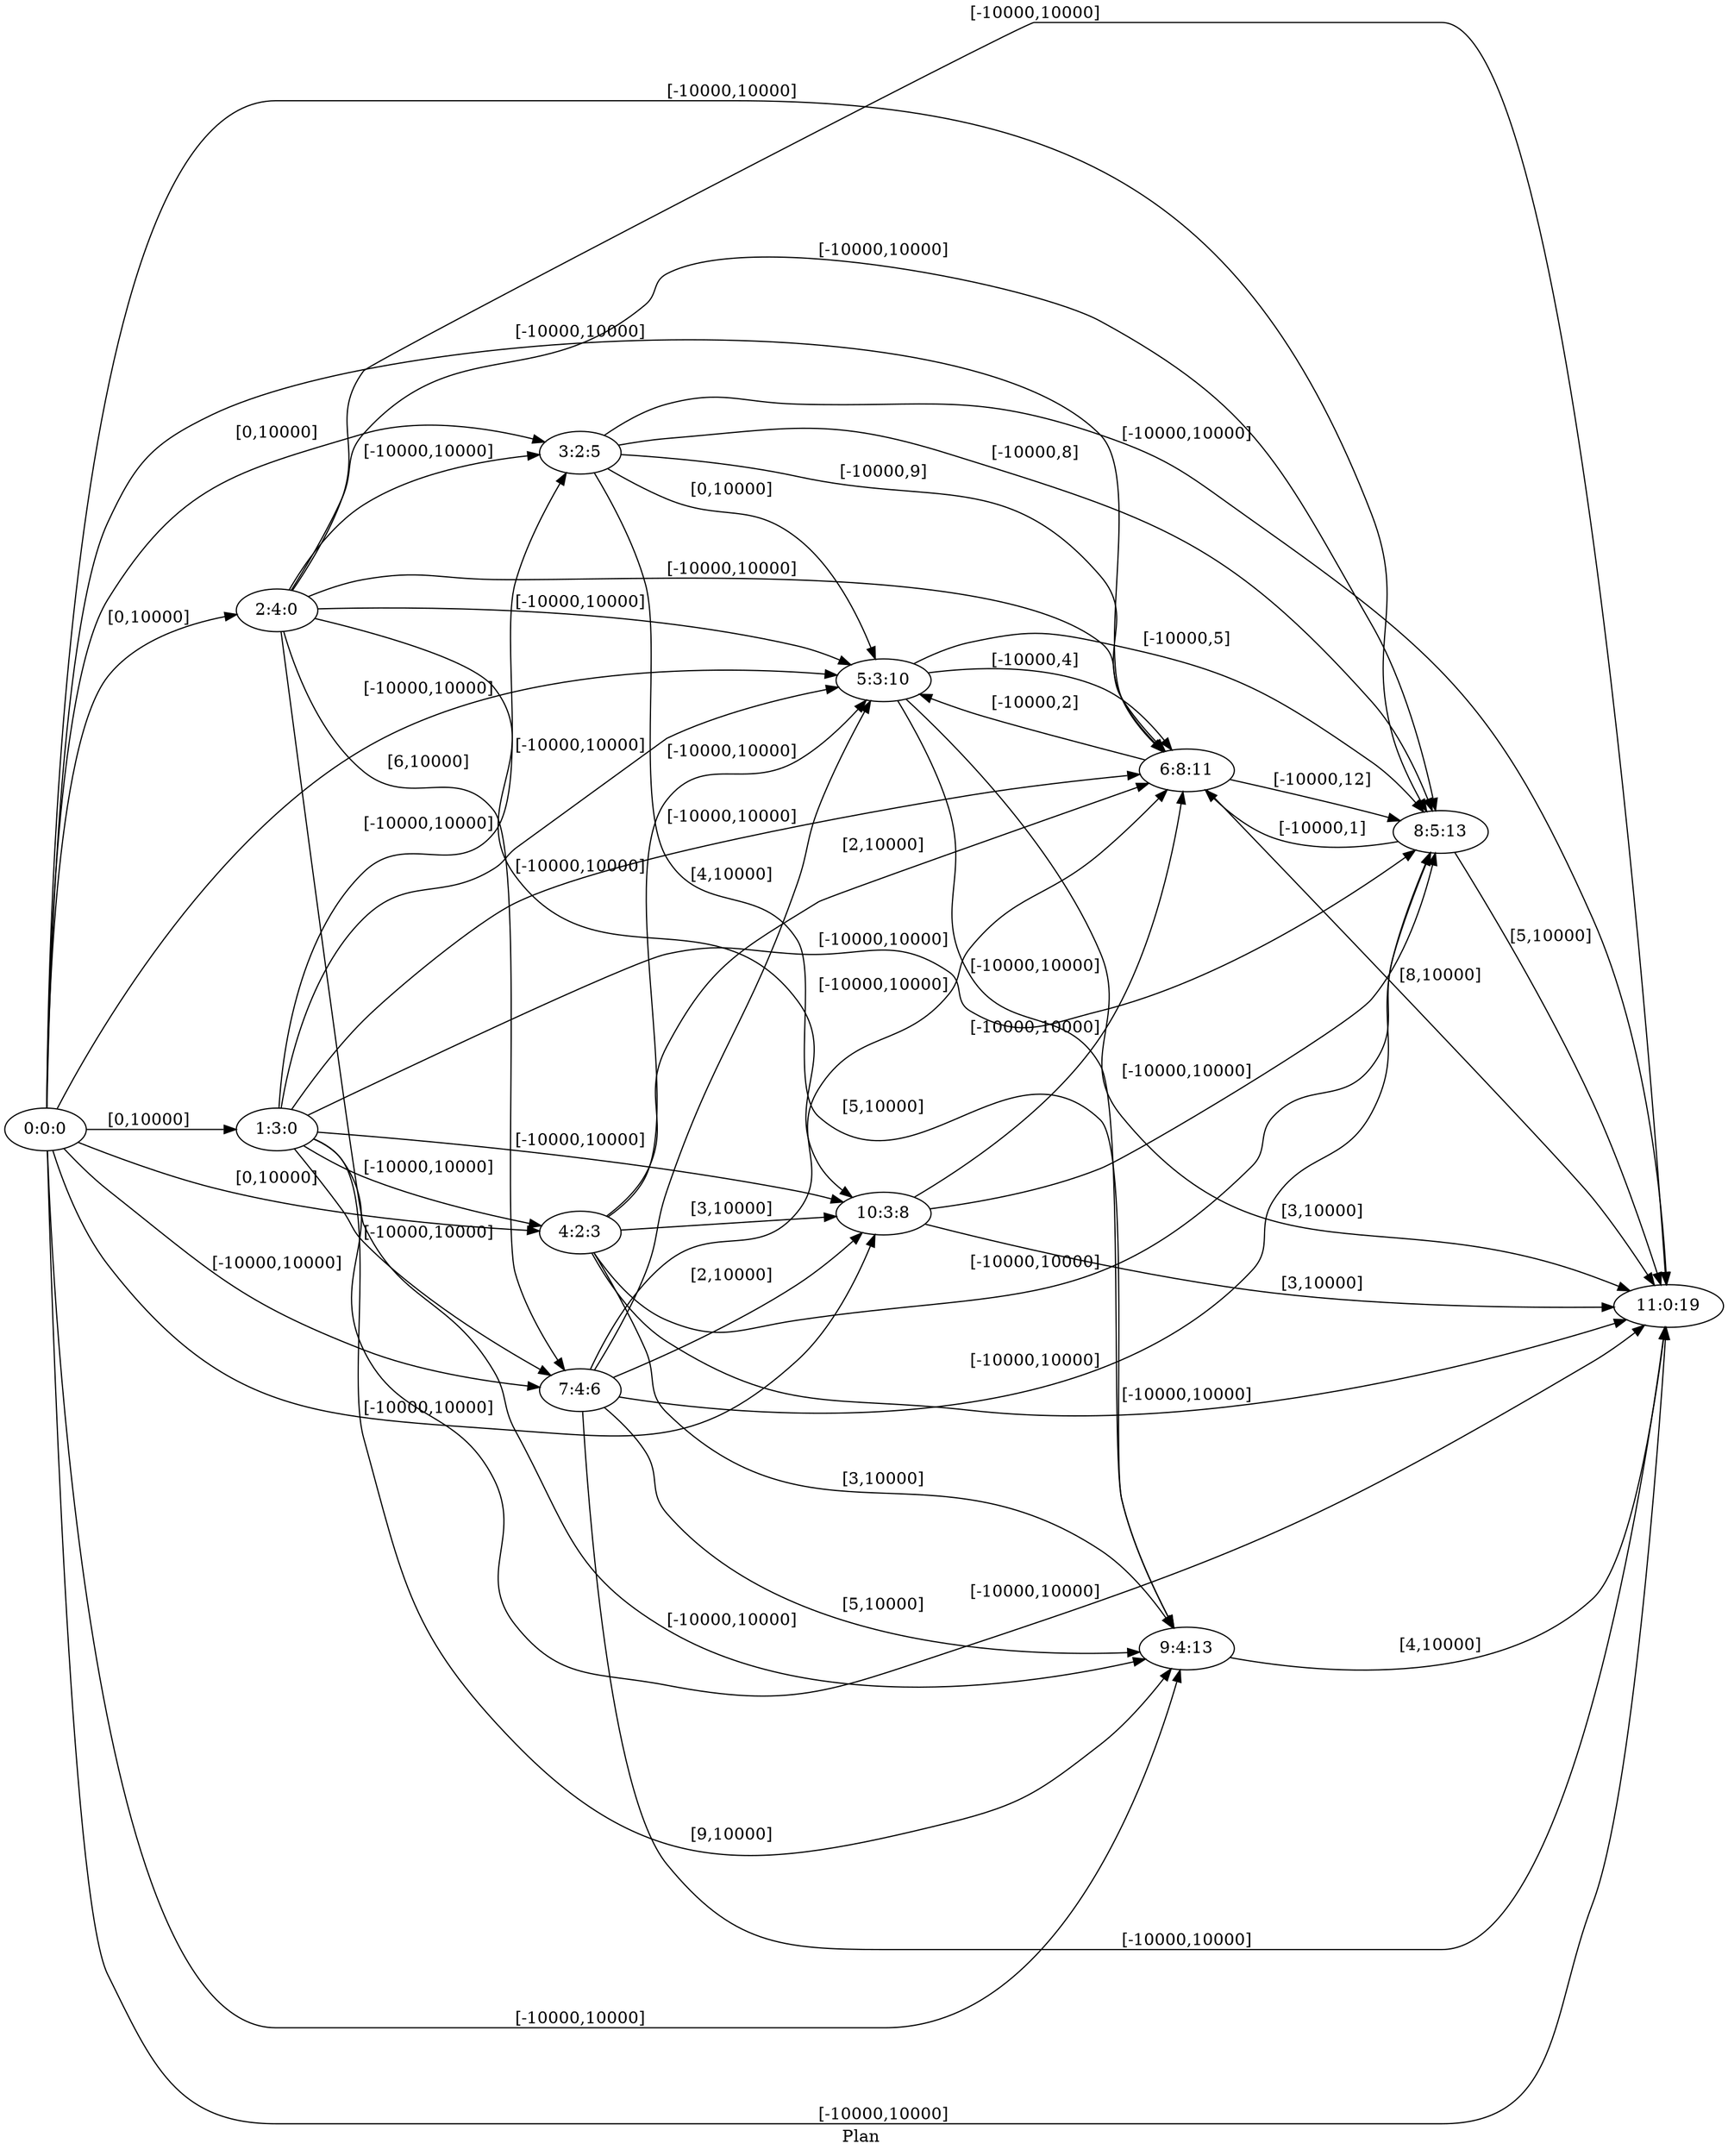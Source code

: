 digraph G {
 rankdir = LR;
 nodesep = .45; 
 size = 30;
label="Plan ";
 fldt = 0.798333;
"0:0:0"->"1:3:0"[ label = "[0,10000]"];
"0:0:0"->"2:4:0"[ label = "[0,10000]"];
"0:0:0"->"3:2:5"[ label = "[0,10000]"];
"0:0:0"->"4:2:3"[ label = "[0,10000]"];
"0:0:0"->"5:3:10"[ label = "[-10000,10000]"];
"0:0:0"->"6:8:11"[ label = "[-10000,10000]"];
"0:0:0"->"7:4:6"[ label = "[-10000,10000]"];
"0:0:0"->"8:5:13"[ label = "[-10000,10000]"];
"0:0:0"->"9:4:13"[ label = "[-10000,10000]"];
"0:0:0"->"10:3:8"[ label = "[-10000,10000]"];
"0:0:0"->"11:0:19"[ label = "[-10000,10000]"];
"1:3:0"->"3:2:5"[ label = "[-10000,10000]"];
"1:3:0"->"4:2:3"[ label = "[-10000,10000]"];
"1:3:0"->"5:3:10"[ label = "[-10000,10000]"];
"1:3:0"->"6:8:11"[ label = "[-10000,10000]"];
"1:3:0"->"7:4:6"[ label = "[-10000,10000]"];
"1:3:0"->"8:5:13"[ label = "[-10000,10000]"];
"1:3:0"->"9:4:13"[ label = "[9,10000]"];
"1:3:0"->"10:3:8"[ label = "[-10000,10000]"];
"1:3:0"->"11:0:19"[ label = "[-10000,10000]"];
"2:4:0"->"3:2:5"[ label = "[-10000,10000]"];
"2:4:0"->"5:3:10"[ label = "[-10000,10000]"];
"2:4:0"->"6:8:11"[ label = "[-10000,10000]"];
"2:4:0"->"7:4:6"[ label = "[6,10000]"];
"2:4:0"->"8:5:13"[ label = "[-10000,10000]"];
"2:4:0"->"9:4:13"[ label = "[-10000,10000]"];
"2:4:0"->"10:3:8"[ label = "[-10000,10000]"];
"2:4:0"->"11:0:19"[ label = "[-10000,10000]"];
"3:2:5"->"5:3:10"[ label = "[0,10000]"];
"3:2:5"->"6:8:11"[ label = "[-10000,9]"];
"3:2:5"->"8:5:13"[ label = "[-10000,8]"];
"3:2:5"->"9:4:13"[ label = "[5,10000]"];
"3:2:5"->"11:0:19"[ label = "[-10000,10000]"];
"4:2:3"->"5:3:10"[ label = "[-10000,10000]"];
"4:2:3"->"6:8:11"[ label = "[2,10000]"];
"4:2:3"->"8:5:13"[ label = "[-10000,10000]"];
"4:2:3"->"9:4:13"[ label = "[3,10000]"];
"4:2:3"->"10:3:8"[ label = "[3,10000]"];
"4:2:3"->"11:0:19"[ label = "[-10000,10000]"];
"5:3:10"->"6:8:11"[ label = "[-10000,4]"];
"5:3:10"->"8:5:13"[ label = "[-10000,5]"];
"5:3:10"->"9:4:13"[ label = "[-10000,10000]"];
"5:3:10"->"11:0:19"[ label = "[3,10000]"];
"6:8:11"->"5:3:10"[ label = "[-10000,2]"];
"6:8:11"->"8:5:13"[ label = "[-10000,12]"];
"6:8:11"->"11:0:19"[ label = "[8,10000]"];
"7:4:6"->"5:3:10"[ label = "[4,10000]"];
"7:4:6"->"6:8:11"[ label = "[-10000,10000]"];
"7:4:6"->"8:5:13"[ label = "[-10000,10000]"];
"7:4:6"->"9:4:13"[ label = "[5,10000]"];
"7:4:6"->"10:3:8"[ label = "[2,10000]"];
"7:4:6"->"11:0:19"[ label = "[-10000,10000]"];
"8:5:13"->"6:8:11"[ label = "[-10000,1]"];
"8:5:13"->"11:0:19"[ label = "[5,10000]"];
"9:4:13"->"11:0:19"[ label = "[4,10000]"];
"10:3:8"->"6:8:11"[ label = "[-10000,10000]"];
"10:3:8"->"8:5:13"[ label = "[-10000,10000]"];
"10:3:8"->"11:0:19"[ label = "[3,10000]"];
}
